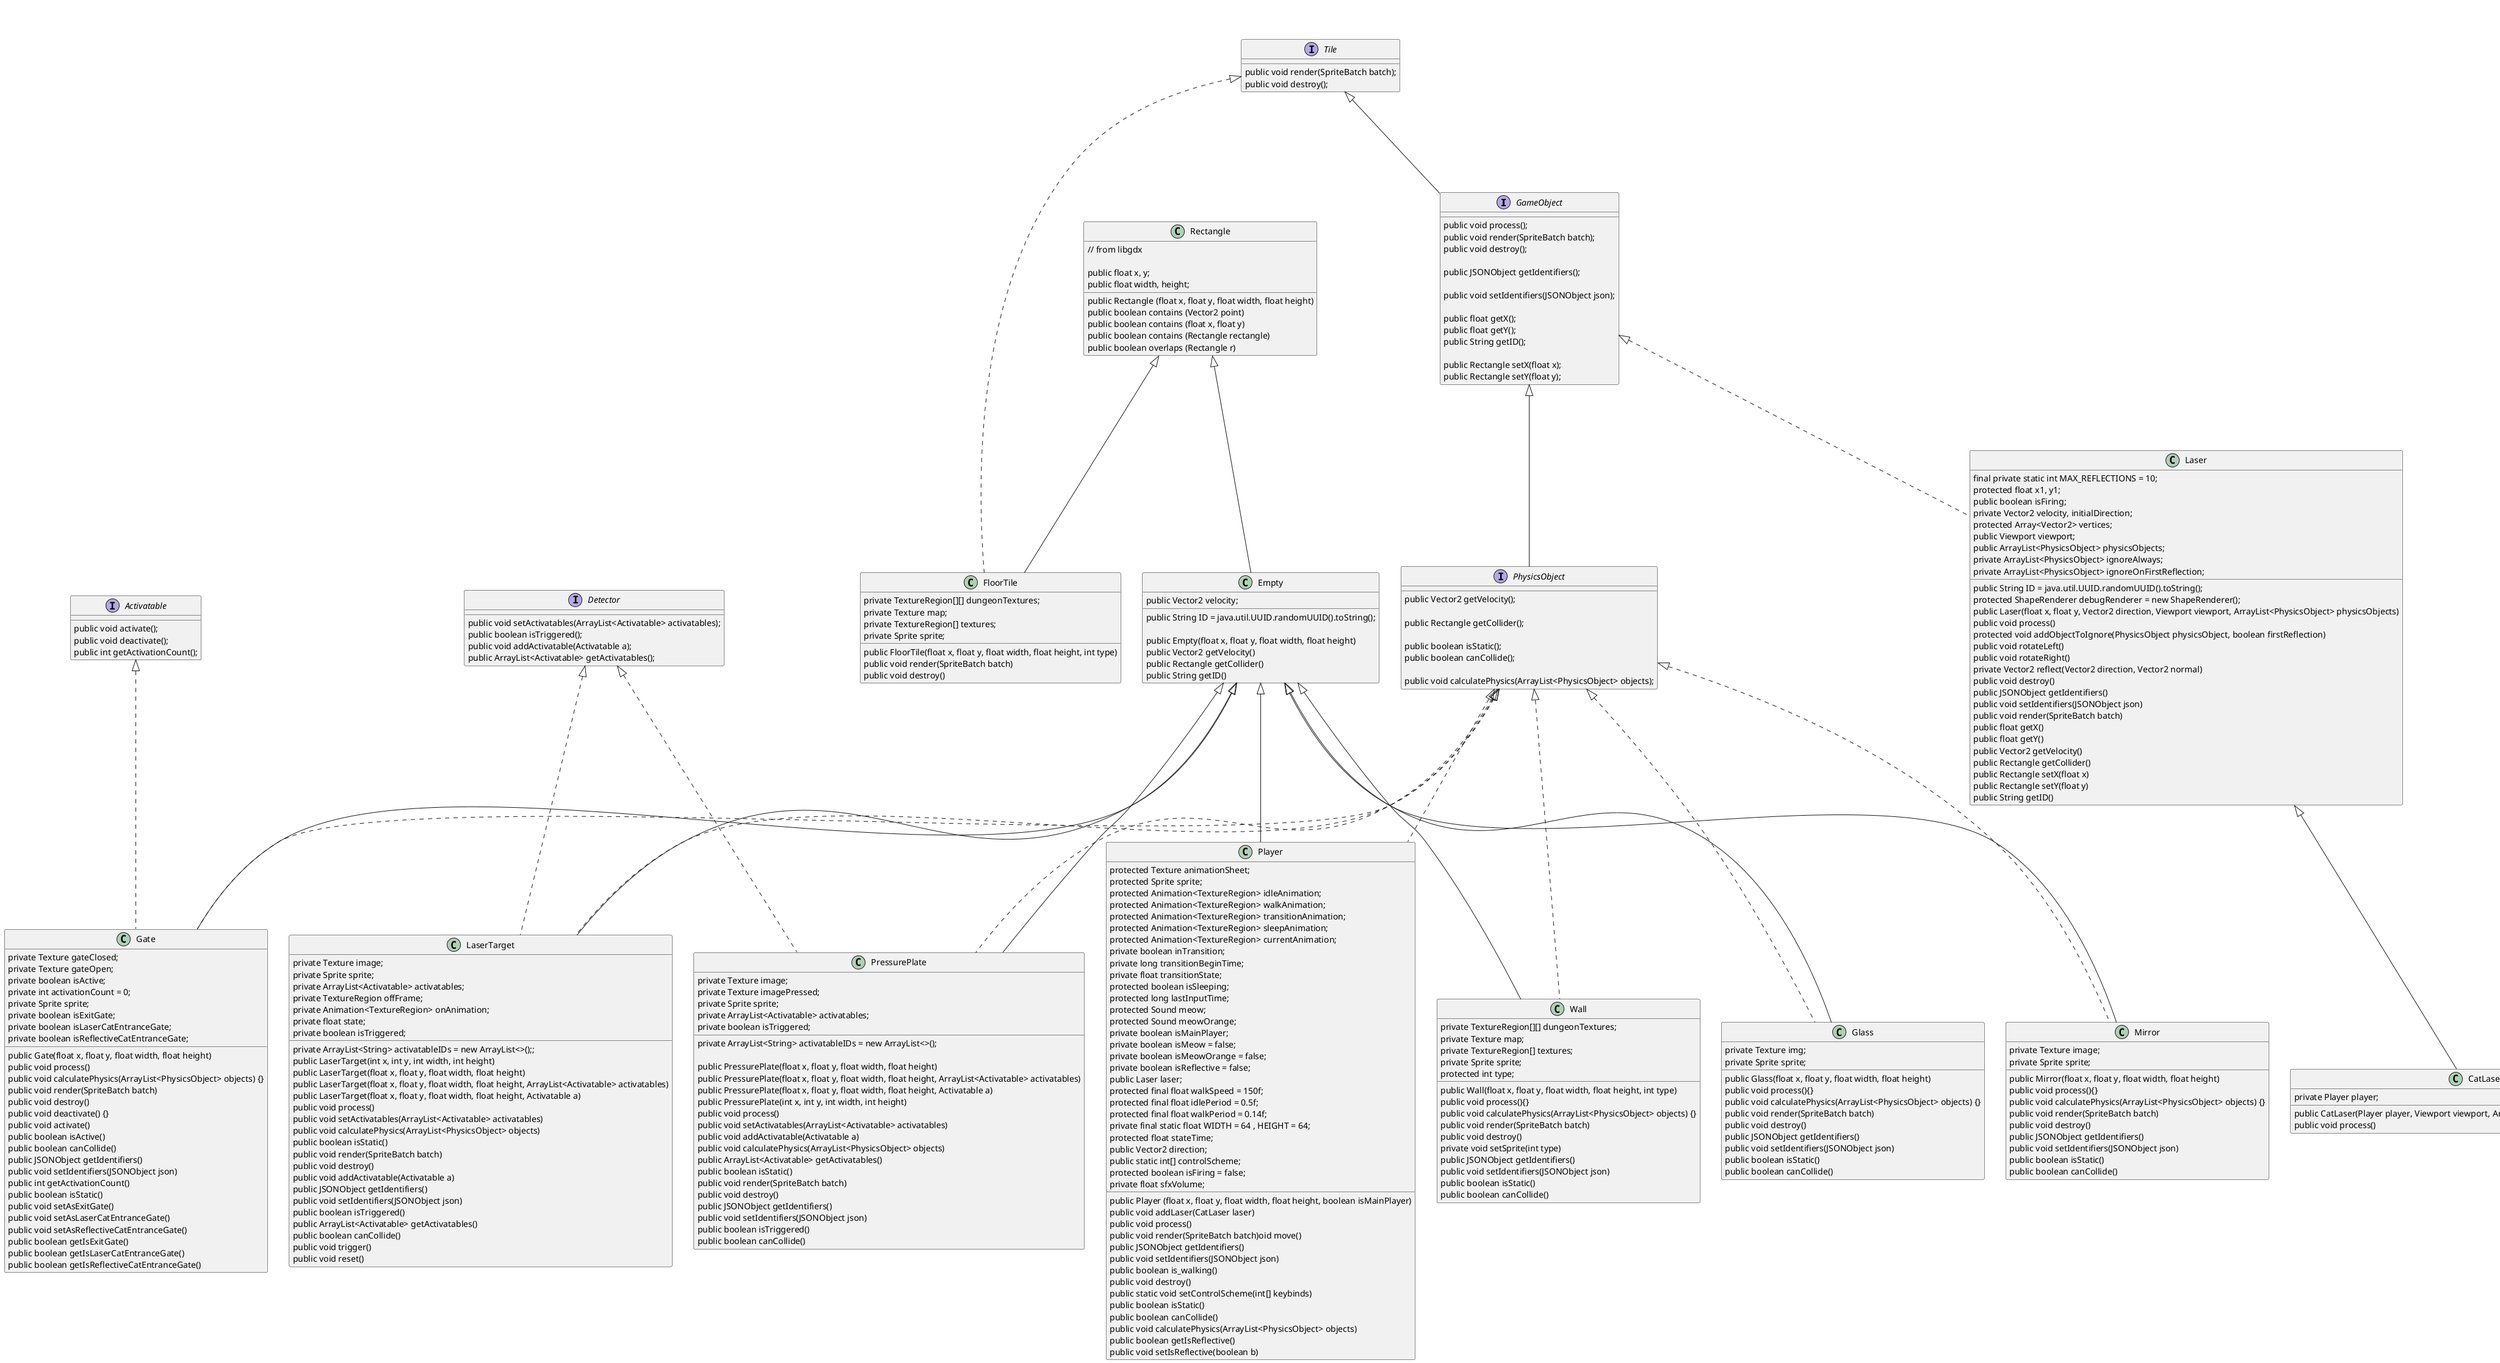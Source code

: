 @startuml
interface GameObject extends Tile {
    public void process();
    public void render(SpriteBatch batch);
    public void destroy();

    public JSONObject getIdentifiers();

    public void setIdentifiers(JSONObject json);

    public float getX();
    public float getY();
    public String getID();

    public Rectangle setX(float x);
    public Rectangle setY(float y);


}
interface PhysicsObject extends GameObject{
    public Vector2 getVelocity();

    public Rectangle getCollider();

    public boolean isStatic();
    public boolean canCollide();

    public void calculatePhysics(ArrayList<PhysicsObject> objects);

}
interface Tile {
    public void render(SpriteBatch batch);
    public void destroy();
}
interface Detector {
    public void setActivatables(ArrayList<Activatable> activatables);
    public boolean isTriggered();
    public void addActivatable(Activatable a);
    public ArrayList<Activatable> getActivatables();
}
interface Activatable {
    public void activate();
    public void deactivate();
    public int getActivationCount();
}
class Rectangle {
    // from libgdx

    public float x, y;
   	public float width, height;

    public Rectangle (float x, float y, float width, float height)
   	public boolean contains (Vector2 point)
   	public boolean contains (float x, float y)
   	public boolean contains (Rectangle rectangle)
   	public boolean overlaps (Rectangle r)
}
class Empty extends Rectangle {

    public Vector2 velocity;
    public String ID = java.util.UUID.randomUUID().toString();

    public Empty(float x, float y, float width, float height)
    public Vector2 getVelocity()
    public Rectangle getCollider()
    public String getID()
}
class CatLaser extends Laser {

    private Player player;
    public CatLaser(Player player, Viewport viewport, ArrayList<PhysicsObject> physicsObjects)
    public void process()
}
class Gate extends Empty implements PhysicsObject, Activatable {

    private Texture gateClosed;
    private Texture gateOpen;
    private boolean isActive;
    private int activationCount = 0;
    private Sprite sprite;
    private boolean isExitGate;
    private boolean isLaserCatEntranceGate;
    private boolean isReflectiveCatEntranceGate;

    public Gate(float x, float y, float width, float height)
    public void process()
    public void calculatePhysics(ArrayList<PhysicsObject> objects) {}
    public void render(SpriteBatch batch)
    public void destroy()
    public void deactivate() {}
    public void activate()
    public boolean isActive()
    public boolean canCollide()
    public JSONObject getIdentifiers()
    public void setIdentifiers(JSONObject json)
    public int getActivationCount()
    public boolean isStatic()
    public void setAsExitGate()
    public void setAsLaserCatEntranceGate()
    public void setAsReflectiveCatEntranceGate()
    public boolean getIsExitGate()
    public boolean getIsLaserCatEntranceGate()
    public boolean getIsReflectiveCatEntranceGate()
}
class Glass extends Empty implements PhysicsObject {

    private Texture img;
    private Sprite sprite;

    public Glass(float x, float y, float width, float height)
    public void process(){}
    public void calculatePhysics(ArrayList<PhysicsObject> objects) {}
    public void render(SpriteBatch batch)
    public void destroy()
    public JSONObject getIdentifiers()
    public void setIdentifiers(JSONObject json)
    public boolean isStatic()
    public boolean canCollide()
}
class Laser implements GameObject {
    public String ID = java.util.UUID.randomUUID().toString();
    final private static int MAX_REFLECTIONS = 10;
    protected float x1, y1;
    public boolean isFiring;
    private Vector2 velocity, initialDirection;
    protected Array<Vector2> vertices;
    protected ShapeRenderer debugRenderer = new ShapeRenderer();
    public Viewport viewport;
    public ArrayList<PhysicsObject> physicsObjects;
    private ArrayList<PhysicsObject> ignoreAlways;
    private ArrayList<PhysicsObject> ignoreOnFirstReflection;

    public Laser(float x, float y, Vector2 direction, Viewport viewport, ArrayList<PhysicsObject> physicsObjects)
    public void process()
    protected void addObjectToIgnore(PhysicsObject physicsObject, boolean firstReflection)
    public void rotateLeft()
    public void rotateRight()
    private Vector2 reflect(Vector2 direction, Vector2 normal)
    public void destroy()
    public JSONObject getIdentifiers()
    public void setIdentifiers(JSONObject json)
    public void render(SpriteBatch batch)
    public float getX()
    public float getY()
    public Vector2 getVelocity()
    public Rectangle getCollider()
    public Rectangle setX(float x)
    public Rectangle setY(float y)
    public String getID()
}
class LaserTarget extends Empty implements Detector, PhysicsObject {

    private Texture image;
    private Sprite sprite;
    private ArrayList<Activatable> activatables;
    private ArrayList<String> activatableIDs = new ArrayList<>();;
    private TextureRegion offFrame;
    private Animation<TextureRegion> onAnimation;
    private float state;
    private boolean isTriggered;

    public LaserTarget(int x, int y, int width, int height)
    public LaserTarget(float x, float y, float width, float height)
    public LaserTarget(float x, float y, float width, float height, ArrayList<Activatable> activatables)
    public LaserTarget(float x, float y, float width, float height, Activatable a)
    public void process()
    public void setActivatables(ArrayList<Activatable> activatables)
    public void calculatePhysics(ArrayList<PhysicsObject> objects)
    public boolean isStatic()
    public void render(SpriteBatch batch)
    public void destroy()
    public void addActivatable(Activatable a)
    public JSONObject getIdentifiers()
    public void setIdentifiers(JSONObject json)
    public boolean isTriggered()
    public ArrayList<Activatable> getActivatables()
    public boolean canCollide()
    public void trigger()
    public void reset()
}
class Mirror extends Empty implements PhysicsObject {

    private Texture image;
    private Sprite sprite;

    public Mirror(float x, float y, float width, float height)
    public void process(){}
    public void calculatePhysics(ArrayList<PhysicsObject> objects) {}
    public void render(SpriteBatch batch)
    public void destroy()
    public JSONObject getIdentifiers()
    public void setIdentifiers(JSONObject json)
    public boolean isStatic()
    public boolean canCollide()
}
class Player extends Empty implements PhysicsObject {

    protected Texture animationSheet;
    protected Sprite sprite;
    protected Animation<TextureRegion> idleAnimation;
    protected Animation<TextureRegion> walkAnimation;
    protected Animation<TextureRegion> transitionAnimation;
    protected Animation<TextureRegion> sleepAnimation;
    protected Animation<TextureRegion> currentAnimation;
    private boolean inTransition;
    private long transitionBeginTime;
    private float transitionState;
    protected boolean isSleeping;
    protected long lastInputTime;
    protected Sound meow;
    protected Sound meowOrange;
    private boolean isMainPlayer;
    private boolean isMeow = false;
    private boolean isMeowOrange = false;
    private boolean isReflective = false;
    public Laser laser;
    protected final float walkSpeed = 150f;
    protected final float idlePeriod = 0.5f;
    protected final float walkPeriod = 0.14f;
    private final static float WIDTH = 64 , HEIGHT = 64;
    protected float stateTime;
    public Vector2 direction;
    public static int[] controlScheme;
    protected boolean isFiring = false;
    private float sfxVolume;

    public Player (float x, float y, float width, float height, boolean isMainPlayer)
    public void addLaser(CatLaser laser)
    public void process()
    public void render(SpriteBatch batch)oid move()
    public JSONObject getIdentifiers()
    public void setIdentifiers(JSONObject json)
    public boolean is_walking()
    public void destroy()
    public static void setControlScheme(int[] keybinds)
    public boolean isStatic()
    public boolean canCollide()
    public void calculatePhysics(ArrayList<PhysicsObject> objects)
    public boolean getIsReflective()
    public void setIsReflective(boolean b)
}
class PressurePlate extends Empty implements Detector, PhysicsObject {

    private Texture image;
    private Texture imagePressed;
    private Sprite sprite;
    private ArrayList<Activatable> activatables;
    private boolean isTriggered;
    private ArrayList<String> activatableIDs = new ArrayList<>();

    public PressurePlate(float x, float y, float width, float height)
    public PressurePlate(float x, float y, float width, float height, ArrayList<Activatable> activatables)
    public PressurePlate(float x, float y, float width, float height, Activatable a)
    public PressurePlate(int x, int y, int width, int height)
    public void process()
    public void setActivatables(ArrayList<Activatable> activatables)
    public void addActivatable(Activatable a)
    public void calculatePhysics(ArrayList<PhysicsObject> objects)
    public ArrayList<Activatable> getActivatables()
    public boolean isStatic()
    public void render(SpriteBatch batch)
    public void destroy()
    public JSONObject getIdentifiers()
    public void setIdentifiers(JSONObject json)
    public boolean isTriggered()
    public boolean canCollide()
}
class Wall extends Empty implements PhysicsObject {

    private TextureRegion[][] dungeonTextures;
    private Texture map;
    private TextureRegion[] textures;
    private Sprite sprite;
    protected int type;

    public Wall(float x, float y, float width, float height, int type)
    public void process(){}
    public void calculatePhysics(ArrayList<PhysicsObject> objects) {}
    public void render(SpriteBatch batch)
    public void destroy()
    private void setSprite(int type)
    public JSONObject getIdentifiers()
    public void setIdentifiers(JSONObject json)
    public boolean isStatic()
    public boolean canCollide()
}
class FloorTile extends Rectangle implements Tile {
    private TextureRegion[][] dungeonTextures;
    private Texture map;
    private TextureRegion[] textures;
    private Sprite sprite;

    public FloorTile(float x, float y, float width, float height, int type)
    public void render(SpriteBatch batch)
    public void destroy()

}
class Level extends LaserCatsScreen {

    protected ArrayList<GameObject> gameObjects;
    protected ArrayList<PhysicsObject> physicsObjects;
	private ArrayList<Tile> tiles;
	private ArrayList<GameObject> renderQueue;
	protected Client client;
	private JSONObject dataToServer;
	protected int reflectable;
	protected Gate exitGate;
	protected LobbyScreen lobby;

    public Level(Game game, Client client, LobbyScreen lobbyScreen)
    public void render(float delta)
    public void dispose()
    protected void calculatePhysics ()
    private void createDataJSON(ArrayList<JSONObject> identifiers)
	public void setPlayerStarts()
	protected boolean isGameOver()
	protected void displayLevelEnding()
	protected Gate findExitGate()
}
class LevelLoader extends Level {

    private static final int FINAL_LEVEL_COUNT = 5;
    private int levelCount;

    public LevelLoader(Game game, Client client, LobbyScreen lobbyScreen, int levelCount)
    protected void displayLevelEnding()
}
abstract class LaserCatsScreen implements Screen {

    protected OrthographicCamera camera;
    protected SpriteBatch batch;
    protected Viewport genericViewport;
    protected Stage stage;
    protected Table root;
    protected Game game;
    protected Skin skin;

    public LaserCatsScreen(Game game)
	public void show()
    public abstract void render(float delta);
    public void resize(int width, int height)
    public abstract void pause();
    public abstract void resume();
    public void hide()
    public abstract void dispose();
    public abstract void createActors();
    public abstract void positionActors();
    public abstract void setListeners();
    public abstract void createTextures();
}
interface Screen {
    // from libgdx
	public void show ();
	public void render (float delta);
	public void resize (int width, int height);
	public void pause ();
	public void resume ();
	public void hide ();
	public void dispose ();
}
@enduml